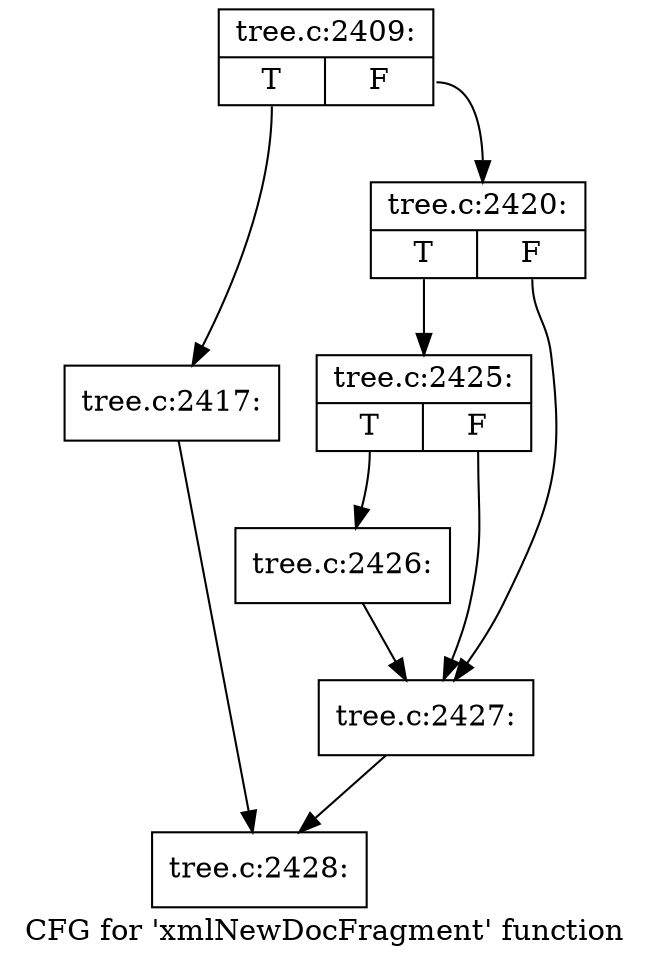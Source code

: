 digraph "CFG for 'xmlNewDocFragment' function" {
	label="CFG for 'xmlNewDocFragment' function";

	Node0x55ad0b9d5f00 [shape=record,label="{tree.c:2409:|{<s0>T|<s1>F}}"];
	Node0x55ad0b9d5f00:s0 -> Node0x55ad0badb7e0;
	Node0x55ad0b9d5f00:s1 -> Node0x55ad0badb830;
	Node0x55ad0badb7e0 [shape=record,label="{tree.c:2417:}"];
	Node0x55ad0badb7e0 -> Node0x55ad0bad1fc0;
	Node0x55ad0badb830 [shape=record,label="{tree.c:2420:|{<s0>T|<s1>F}}"];
	Node0x55ad0badb830:s0 -> Node0x55ad0badc670;
	Node0x55ad0badb830:s1 -> Node0x55ad0badc620;
	Node0x55ad0badc670 [shape=record,label="{tree.c:2425:|{<s0>T|<s1>F}}"];
	Node0x55ad0badc670:s0 -> Node0x55ad0badc5d0;
	Node0x55ad0badc670:s1 -> Node0x55ad0badc620;
	Node0x55ad0badc5d0 [shape=record,label="{tree.c:2426:}"];
	Node0x55ad0badc5d0 -> Node0x55ad0badc620;
	Node0x55ad0badc620 [shape=record,label="{tree.c:2427:}"];
	Node0x55ad0badc620 -> Node0x55ad0bad1fc0;
	Node0x55ad0bad1fc0 [shape=record,label="{tree.c:2428:}"];
}
